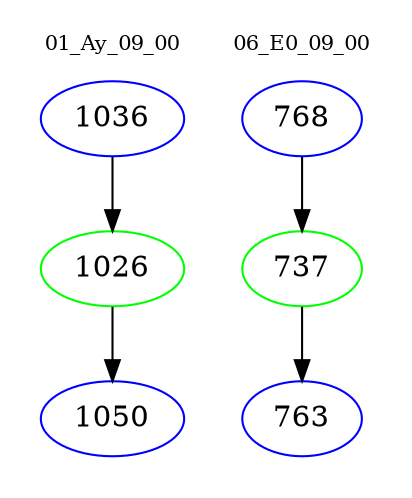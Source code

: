 digraph{
subgraph cluster_0 {
color = white
label = "01_Ay_09_00";
fontsize=10;
T0_1036 [label="1036", color="blue"]
T0_1036 -> T0_1026 [color="black"]
T0_1026 [label="1026", color="green"]
T0_1026 -> T0_1050 [color="black"]
T0_1050 [label="1050", color="blue"]
}
subgraph cluster_1 {
color = white
label = "06_E0_09_00";
fontsize=10;
T1_768 [label="768", color="blue"]
T1_768 -> T1_737 [color="black"]
T1_737 [label="737", color="green"]
T1_737 -> T1_763 [color="black"]
T1_763 [label="763", color="blue"]
}
}
